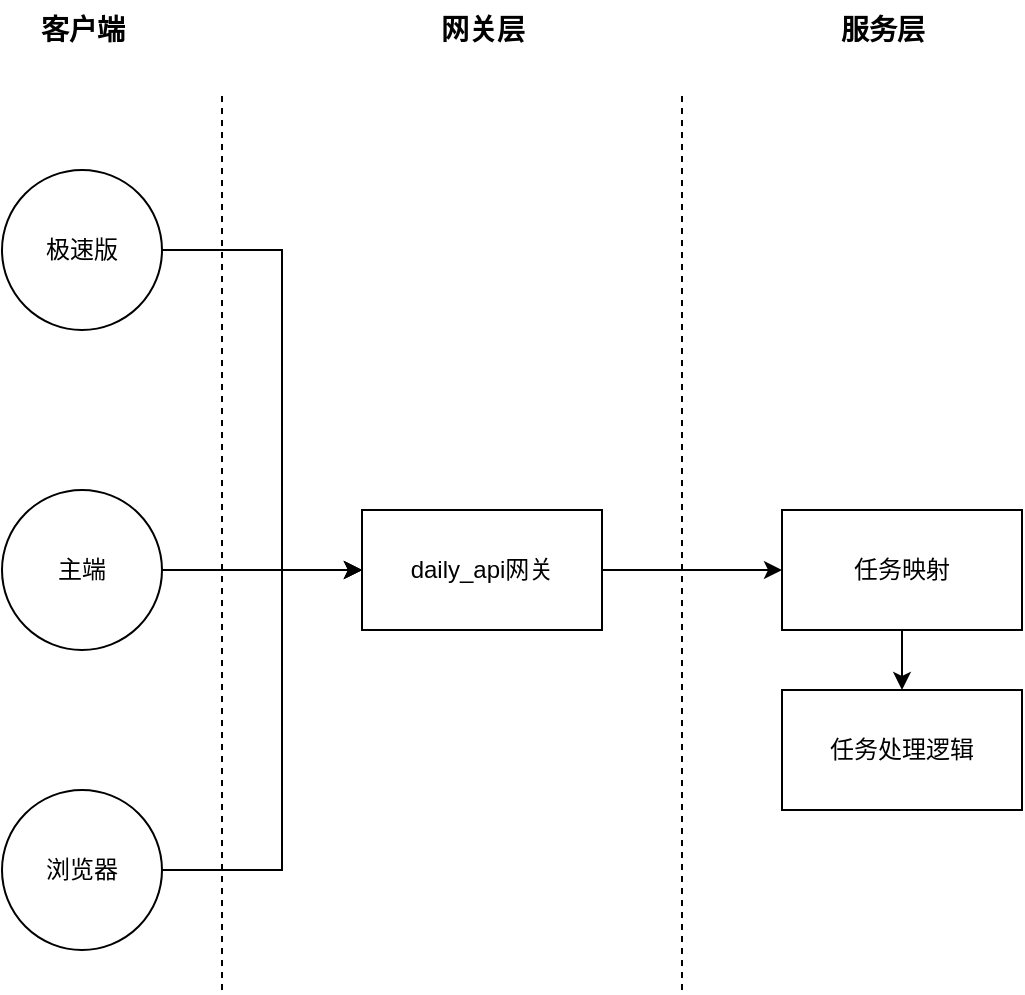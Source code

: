 <mxfile version="20.5.3" type="github">
  <diagram id="Mg3wdfiAHZ6KWwbeiDB0" name="第 1 页">
    <mxGraphModel dx="1468" dy="783" grid="1" gridSize="10" guides="1" tooltips="1" connect="1" arrows="1" fold="1" page="1" pageScale="1" pageWidth="827" pageHeight="1169" math="0" shadow="0">
      <root>
        <mxCell id="0" />
        <mxCell id="1" parent="0" />
        <mxCell id="rdXyCPHhZ7sFIBMpcze3-28" style="edgeStyle=orthogonalEdgeStyle;rounded=0;orthogonalLoop=1;jettySize=auto;html=1;exitX=1;exitY=0.5;exitDx=0;exitDy=0;entryX=0;entryY=0.5;entryDx=0;entryDy=0;fontSize=14;" parent="1" source="rdXyCPHhZ7sFIBMpcze3-2" target="rdXyCPHhZ7sFIBMpcze3-10" edge="1">
          <mxGeometry relative="1" as="geometry">
            <Array as="points">
              <mxPoint x="210" y="240" />
              <mxPoint x="210" y="400" />
            </Array>
          </mxGeometry>
        </mxCell>
        <mxCell id="rdXyCPHhZ7sFIBMpcze3-2" value="&lt;font style=&quot;font-size: 12px;&quot;&gt;极速版&lt;/font&gt;" style="ellipse;whiteSpace=wrap;html=1;aspect=fixed;" parent="1" vertex="1">
          <mxGeometry x="70" y="200" width="80" height="80" as="geometry" />
        </mxCell>
        <mxCell id="rdXyCPHhZ7sFIBMpcze3-3" value="" style="edgeStyle=orthogonalEdgeStyle;rounded=0;orthogonalLoop=1;jettySize=auto;html=1;" parent="1" source="rdXyCPHhZ7sFIBMpcze3-4" target="rdXyCPHhZ7sFIBMpcze3-10" edge="1">
          <mxGeometry relative="1" as="geometry" />
        </mxCell>
        <mxCell id="rdXyCPHhZ7sFIBMpcze3-4" value="&lt;font style=&quot;font-size: 12px;&quot;&gt;主端&lt;/font&gt;" style="ellipse;whiteSpace=wrap;html=1;aspect=fixed;" parent="1" vertex="1">
          <mxGeometry x="70" y="360" width="80" height="80" as="geometry" />
        </mxCell>
        <mxCell id="rdXyCPHhZ7sFIBMpcze3-29" style="edgeStyle=orthogonalEdgeStyle;rounded=0;orthogonalLoop=1;jettySize=auto;html=1;exitX=1;exitY=0.5;exitDx=0;exitDy=0;entryX=0;entryY=0.5;entryDx=0;entryDy=0;fontSize=14;" parent="1" source="rdXyCPHhZ7sFIBMpcze3-6" target="rdXyCPHhZ7sFIBMpcze3-10" edge="1">
          <mxGeometry relative="1" as="geometry">
            <Array as="points">
              <mxPoint x="210" y="550" />
              <mxPoint x="210" y="400" />
            </Array>
          </mxGeometry>
        </mxCell>
        <mxCell id="rdXyCPHhZ7sFIBMpcze3-6" value="&lt;font style=&quot;font-size: 12px;&quot;&gt;浏览器&lt;/font&gt;" style="ellipse;whiteSpace=wrap;html=1;aspect=fixed;" parent="1" vertex="1">
          <mxGeometry x="70" y="510" width="80" height="80" as="geometry" />
        </mxCell>
        <mxCell id="rdXyCPHhZ7sFIBMpcze3-9" style="edgeStyle=orthogonalEdgeStyle;rounded=0;orthogonalLoop=1;jettySize=auto;html=1;exitX=1;exitY=0.5;exitDx=0;exitDy=0;entryX=0;entryY=0.5;entryDx=0;entryDy=0;" parent="1" source="rdXyCPHhZ7sFIBMpcze3-10" target="rdXyCPHhZ7sFIBMpcze3-17" edge="1">
          <mxGeometry relative="1" as="geometry" />
        </mxCell>
        <mxCell id="rdXyCPHhZ7sFIBMpcze3-10" value="&lt;font style=&quot;font-size: 12px;&quot;&gt;daily_api网关&lt;/font&gt;" style="rounded=0;whiteSpace=wrap;html=1;" parent="1" vertex="1">
          <mxGeometry x="250" y="370" width="120" height="60" as="geometry" />
        </mxCell>
        <mxCell id="rdXyCPHhZ7sFIBMpcze3-16" value="" style="edgeStyle=orthogonalEdgeStyle;rounded=0;orthogonalLoop=1;jettySize=auto;html=1;" parent="1" source="rdXyCPHhZ7sFIBMpcze3-17" target="rdXyCPHhZ7sFIBMpcze3-18" edge="1">
          <mxGeometry relative="1" as="geometry" />
        </mxCell>
        <mxCell id="rdXyCPHhZ7sFIBMpcze3-17" value="&lt;font style=&quot;font-size: 12px;&quot;&gt;任务映射&lt;/font&gt;" style="rounded=0;whiteSpace=wrap;html=1;" parent="1" vertex="1">
          <mxGeometry x="460" y="370" width="120" height="60" as="geometry" />
        </mxCell>
        <mxCell id="rdXyCPHhZ7sFIBMpcze3-18" value="&lt;font style=&quot;font-size: 12px;&quot;&gt;任务处理逻辑&lt;/font&gt;" style="rounded=0;whiteSpace=wrap;html=1;" parent="1" vertex="1">
          <mxGeometry x="460" y="460" width="120" height="60" as="geometry" />
        </mxCell>
        <mxCell id="rdXyCPHhZ7sFIBMpcze3-22" value="" style="endArrow=none;dashed=1;html=1;rounded=0;" parent="1" edge="1">
          <mxGeometry width="50" height="50" relative="1" as="geometry">
            <mxPoint x="180" y="610" as="sourcePoint" />
            <mxPoint x="180" y="160" as="targetPoint" />
          </mxGeometry>
        </mxCell>
        <mxCell id="rdXyCPHhZ7sFIBMpcze3-23" value="" style="endArrow=none;dashed=1;html=1;rounded=0;" parent="1" edge="1">
          <mxGeometry width="50" height="50" relative="1" as="geometry">
            <mxPoint x="410" y="610" as="sourcePoint" />
            <mxPoint x="410" y="160" as="targetPoint" />
          </mxGeometry>
        </mxCell>
        <mxCell id="rdXyCPHhZ7sFIBMpcze3-24" value="&lt;b&gt;&lt;font style=&quot;font-size: 14px;&quot;&gt;客户端&lt;/font&gt;&lt;/b&gt;" style="text;html=1;align=center;verticalAlign=middle;resizable=0;points=[];autosize=1;strokeColor=none;fillColor=none;" parent="1" vertex="1">
          <mxGeometry x="75" y="115" width="70" height="30" as="geometry" />
        </mxCell>
        <mxCell id="rdXyCPHhZ7sFIBMpcze3-25" value="&lt;b&gt;&lt;font style=&quot;font-size: 14px;&quot;&gt;网关层&lt;/font&gt;&lt;/b&gt;" style="text;html=1;align=center;verticalAlign=middle;resizable=0;points=[];autosize=1;strokeColor=none;fillColor=none;" parent="1" vertex="1">
          <mxGeometry x="275" y="115" width="70" height="30" as="geometry" />
        </mxCell>
        <mxCell id="rdXyCPHhZ7sFIBMpcze3-26" value="&lt;b style=&quot;&quot;&gt;&lt;font style=&quot;font-size: 14px;&quot;&gt;服务层&lt;/font&gt;&lt;/b&gt;" style="text;html=1;align=center;verticalAlign=middle;resizable=0;points=[];autosize=1;strokeColor=none;fillColor=none;" parent="1" vertex="1">
          <mxGeometry x="475" y="115" width="70" height="30" as="geometry" />
        </mxCell>
      </root>
    </mxGraphModel>
  </diagram>
</mxfile>
